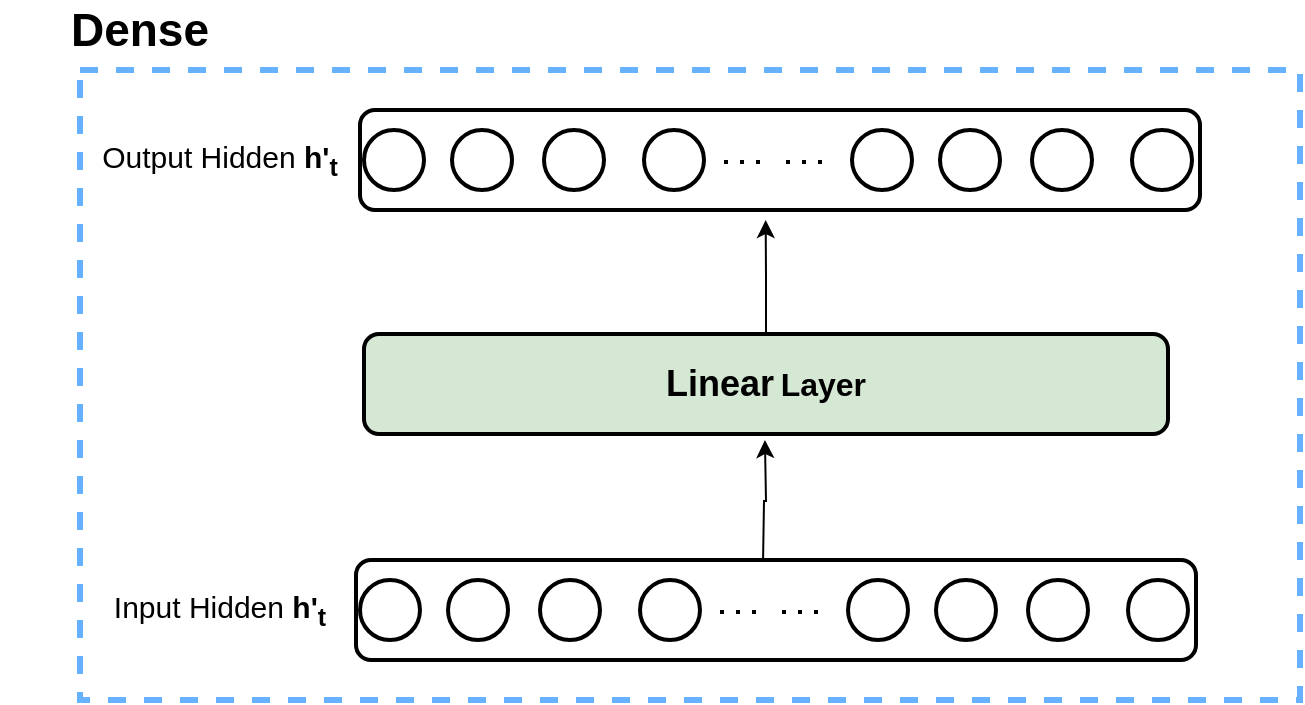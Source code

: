 <mxfile version="26.0.11">
  <diagram name="第 1 页" id="YmUqLhz5R0bkZE3lp7uO">
    <mxGraphModel dx="1664" dy="865" grid="1" gridSize="10" guides="1" tooltips="1" connect="1" arrows="1" fold="1" page="1" pageScale="1" pageWidth="827" pageHeight="1169" math="0" shadow="0">
      <root>
        <mxCell id="0" />
        <mxCell id="1" parent="0" />
        <mxCell id="GfvX9sRTr9rwXGgZGpti-34" value="" style="rounded=0;whiteSpace=wrap;html=1;strokeColor=#66B2FF;dashed=1;strokeWidth=3;glass=1;fillColor=none;" vertex="1" parent="1">
          <mxGeometry x="220" y="85" width="610" height="315" as="geometry" />
        </mxCell>
        <mxCell id="GfvX9sRTr9rwXGgZGpti-16" value="" style="rounded=1;whiteSpace=wrap;html=1;strokeWidth=2;" vertex="1" parent="1">
          <mxGeometry x="358" y="330" width="420" height="50" as="geometry" />
        </mxCell>
        <mxCell id="GfvX9sRTr9rwXGgZGpti-1" value="" style="ellipse;whiteSpace=wrap;html=1;aspect=fixed;strokeWidth=2;" vertex="1" parent="1">
          <mxGeometry x="360" y="340" width="30" height="30" as="geometry" />
        </mxCell>
        <mxCell id="GfvX9sRTr9rwXGgZGpti-7" value="" style="ellipse;whiteSpace=wrap;html=1;aspect=fixed;strokeWidth=2;" vertex="1" parent="1">
          <mxGeometry x="404" y="340" width="30" height="30" as="geometry" />
        </mxCell>
        <mxCell id="GfvX9sRTr9rwXGgZGpti-8" value="" style="ellipse;whiteSpace=wrap;html=1;aspect=fixed;strokeWidth=2;" vertex="1" parent="1">
          <mxGeometry x="450" y="340" width="30" height="30" as="geometry" />
        </mxCell>
        <mxCell id="GfvX9sRTr9rwXGgZGpti-9" value="" style="ellipse;whiteSpace=wrap;html=1;aspect=fixed;strokeWidth=2;" vertex="1" parent="1">
          <mxGeometry x="500" y="340" width="30" height="30" as="geometry" />
        </mxCell>
        <mxCell id="GfvX9sRTr9rwXGgZGpti-10" value="" style="ellipse;whiteSpace=wrap;html=1;aspect=fixed;strokeWidth=2;" vertex="1" parent="1">
          <mxGeometry x="604" y="340" width="30" height="30" as="geometry" />
        </mxCell>
        <mxCell id="GfvX9sRTr9rwXGgZGpti-11" value="" style="ellipse;whiteSpace=wrap;html=1;aspect=fixed;strokeWidth=2;" vertex="1" parent="1">
          <mxGeometry x="648" y="340" width="30" height="30" as="geometry" />
        </mxCell>
        <mxCell id="GfvX9sRTr9rwXGgZGpti-12" value="" style="ellipse;whiteSpace=wrap;html=1;aspect=fixed;strokeWidth=2;" vertex="1" parent="1">
          <mxGeometry x="694" y="340" width="30" height="30" as="geometry" />
        </mxCell>
        <mxCell id="GfvX9sRTr9rwXGgZGpti-13" value="" style="ellipse;whiteSpace=wrap;html=1;aspect=fixed;strokeWidth=2;" vertex="1" parent="1">
          <mxGeometry x="744" y="340" width="30" height="30" as="geometry" />
        </mxCell>
        <mxCell id="GfvX9sRTr9rwXGgZGpti-14" value="" style="endArrow=none;dashed=1;html=1;dashPattern=1 3;strokeWidth=2;rounded=0;exitX=0;exitY=0.5;exitDx=0;exitDy=0;" edge="1" parent="1">
          <mxGeometry width="50" height="50" relative="1" as="geometry">
            <mxPoint x="540.0" y="356" as="sourcePoint" />
            <mxPoint x="560" y="356" as="targetPoint" />
          </mxGeometry>
        </mxCell>
        <mxCell id="GfvX9sRTr9rwXGgZGpti-15" value="" style="endArrow=none;dashed=1;html=1;dashPattern=1 3;strokeWidth=2;rounded=0;exitX=0;exitY=0.5;exitDx=0;exitDy=0;" edge="1" parent="1">
          <mxGeometry width="50" height="50" relative="1" as="geometry">
            <mxPoint x="571.0" y="356" as="sourcePoint" />
            <mxPoint x="591" y="356" as="targetPoint" />
          </mxGeometry>
        </mxCell>
        <mxCell id="GfvX9sRTr9rwXGgZGpti-17" value="" style="rounded=1;whiteSpace=wrap;html=1;strokeWidth=2;" vertex="1" parent="1">
          <mxGeometry x="360" y="105" width="420" height="50" as="geometry" />
        </mxCell>
        <mxCell id="GfvX9sRTr9rwXGgZGpti-18" value="" style="ellipse;whiteSpace=wrap;html=1;aspect=fixed;strokeWidth=2;" vertex="1" parent="1">
          <mxGeometry x="362" y="115" width="30" height="30" as="geometry" />
        </mxCell>
        <mxCell id="GfvX9sRTr9rwXGgZGpti-19" value="" style="ellipse;whiteSpace=wrap;html=1;aspect=fixed;strokeWidth=2;" vertex="1" parent="1">
          <mxGeometry x="406" y="115" width="30" height="30" as="geometry" />
        </mxCell>
        <mxCell id="GfvX9sRTr9rwXGgZGpti-20" value="" style="ellipse;whiteSpace=wrap;html=1;aspect=fixed;strokeWidth=2;" vertex="1" parent="1">
          <mxGeometry x="452" y="115" width="30" height="30" as="geometry" />
        </mxCell>
        <mxCell id="GfvX9sRTr9rwXGgZGpti-21" value="" style="ellipse;whiteSpace=wrap;html=1;aspect=fixed;strokeWidth=2;" vertex="1" parent="1">
          <mxGeometry x="502" y="115" width="30" height="30" as="geometry" />
        </mxCell>
        <mxCell id="GfvX9sRTr9rwXGgZGpti-22" value="" style="ellipse;whiteSpace=wrap;html=1;aspect=fixed;strokeWidth=2;" vertex="1" parent="1">
          <mxGeometry x="606" y="115" width="30" height="30" as="geometry" />
        </mxCell>
        <mxCell id="GfvX9sRTr9rwXGgZGpti-23" value="" style="ellipse;whiteSpace=wrap;html=1;aspect=fixed;strokeWidth=2;" vertex="1" parent="1">
          <mxGeometry x="650" y="115" width="30" height="30" as="geometry" />
        </mxCell>
        <mxCell id="GfvX9sRTr9rwXGgZGpti-24" value="" style="ellipse;whiteSpace=wrap;html=1;aspect=fixed;strokeWidth=2;" vertex="1" parent="1">
          <mxGeometry x="696" y="115" width="30" height="30" as="geometry" />
        </mxCell>
        <mxCell id="GfvX9sRTr9rwXGgZGpti-25" value="" style="ellipse;whiteSpace=wrap;html=1;aspect=fixed;strokeWidth=2;" vertex="1" parent="1">
          <mxGeometry x="746" y="115" width="30" height="30" as="geometry" />
        </mxCell>
        <mxCell id="GfvX9sRTr9rwXGgZGpti-26" value="" style="endArrow=none;dashed=1;html=1;dashPattern=1 3;strokeWidth=2;rounded=0;exitX=0;exitY=0.5;exitDx=0;exitDy=0;" edge="1" parent="1">
          <mxGeometry width="50" height="50" relative="1" as="geometry">
            <mxPoint x="542.0" y="131" as="sourcePoint" />
            <mxPoint x="562" y="131" as="targetPoint" />
          </mxGeometry>
        </mxCell>
        <mxCell id="GfvX9sRTr9rwXGgZGpti-27" value="" style="endArrow=none;dashed=1;html=1;dashPattern=1 3;strokeWidth=2;rounded=0;exitX=0;exitY=0.5;exitDx=0;exitDy=0;" edge="1" parent="1">
          <mxGeometry width="50" height="50" relative="1" as="geometry">
            <mxPoint x="573.0" y="131" as="sourcePoint" />
            <mxPoint x="593" y="131" as="targetPoint" />
          </mxGeometry>
        </mxCell>
        <mxCell id="GfvX9sRTr9rwXGgZGpti-32" style="edgeStyle=orthogonalEdgeStyle;rounded=0;orthogonalLoop=1;jettySize=auto;html=1;exitX=0.5;exitY=0;exitDx=0;exitDy=0;" edge="1" parent="1" source="GfvX9sRTr9rwXGgZGpti-28">
          <mxGeometry relative="1" as="geometry">
            <mxPoint x="562.833" y="160" as="targetPoint" />
          </mxGeometry>
        </mxCell>
        <mxCell id="GfvX9sRTr9rwXGgZGpti-28" value="&lt;b&gt;&lt;font style=&quot;font-size: 18px;&quot;&gt;Linear&lt;/font&gt;&lt;/b&gt; &lt;b&gt;&lt;font style=&quot;font-size: 16px;&quot;&gt;Layer&lt;/font&gt;&lt;/b&gt;" style="rounded=1;whiteSpace=wrap;html=1;strokeWidth=2;fillColor=#d5e8d4;strokeColor=#000000;" vertex="1" parent="1">
          <mxGeometry x="362" y="217" width="402" height="50" as="geometry" />
        </mxCell>
        <mxCell id="GfvX9sRTr9rwXGgZGpti-29" style="edgeStyle=orthogonalEdgeStyle;rounded=0;orthogonalLoop=1;jettySize=auto;html=1;exitX=0.5;exitY=0;exitDx=0;exitDy=0;entryX=0.517;entryY=1;entryDx=0;entryDy=0;entryPerimeter=0;" edge="1" parent="1">
          <mxGeometry relative="1" as="geometry">
            <mxPoint x="561.53" y="330" as="sourcePoint" />
            <mxPoint x="562.466" y="270" as="targetPoint" />
          </mxGeometry>
        </mxCell>
        <mxCell id="GfvX9sRTr9rwXGgZGpti-30" value="&lt;font style=&quot;font-size: 15px;&quot;&gt;Output Hidden &lt;b&gt;h&#39;&lt;sub&gt;t&lt;/sub&gt;&lt;/b&gt;&lt;/font&gt;" style="text;html=1;align=center;verticalAlign=middle;whiteSpace=wrap;rounded=0;" vertex="1" parent="1">
          <mxGeometry x="230" y="115" width="120" height="30" as="geometry" />
        </mxCell>
        <mxCell id="GfvX9sRTr9rwXGgZGpti-31" value="&lt;font style=&quot;font-size: 15px;&quot;&gt;Input Hidden &lt;b&gt;h&#39;&lt;sub&gt;t&lt;/sub&gt;&lt;/b&gt;&lt;/font&gt;" style="text;html=1;align=center;verticalAlign=middle;whiteSpace=wrap;rounded=0;" vertex="1" parent="1">
          <mxGeometry x="230" y="340" width="120" height="30" as="geometry" />
        </mxCell>
        <mxCell id="GfvX9sRTr9rwXGgZGpti-33" value="&lt;b&gt;&lt;font style=&quot;font-size: 23px;&quot;&gt;Dense&lt;/font&gt;&lt;/b&gt;" style="text;html=1;align=center;verticalAlign=middle;whiteSpace=wrap;rounded=0;" vertex="1" parent="1">
          <mxGeometry x="180" y="50" width="140" height="30" as="geometry" />
        </mxCell>
      </root>
    </mxGraphModel>
  </diagram>
</mxfile>
